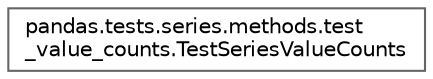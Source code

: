 digraph "Graphical Class Hierarchy"
{
 // LATEX_PDF_SIZE
  bgcolor="transparent";
  edge [fontname=Helvetica,fontsize=10,labelfontname=Helvetica,labelfontsize=10];
  node [fontname=Helvetica,fontsize=10,shape=box,height=0.2,width=0.4];
  rankdir="LR";
  Node0 [id="Node000000",label="pandas.tests.series.methods.test\l_value_counts.TestSeriesValueCounts",height=0.2,width=0.4,color="grey40", fillcolor="white", style="filled",URL="$d5/d17/classpandas_1_1tests_1_1series_1_1methods_1_1test__value__counts_1_1TestSeriesValueCounts.html",tooltip=" "];
}
